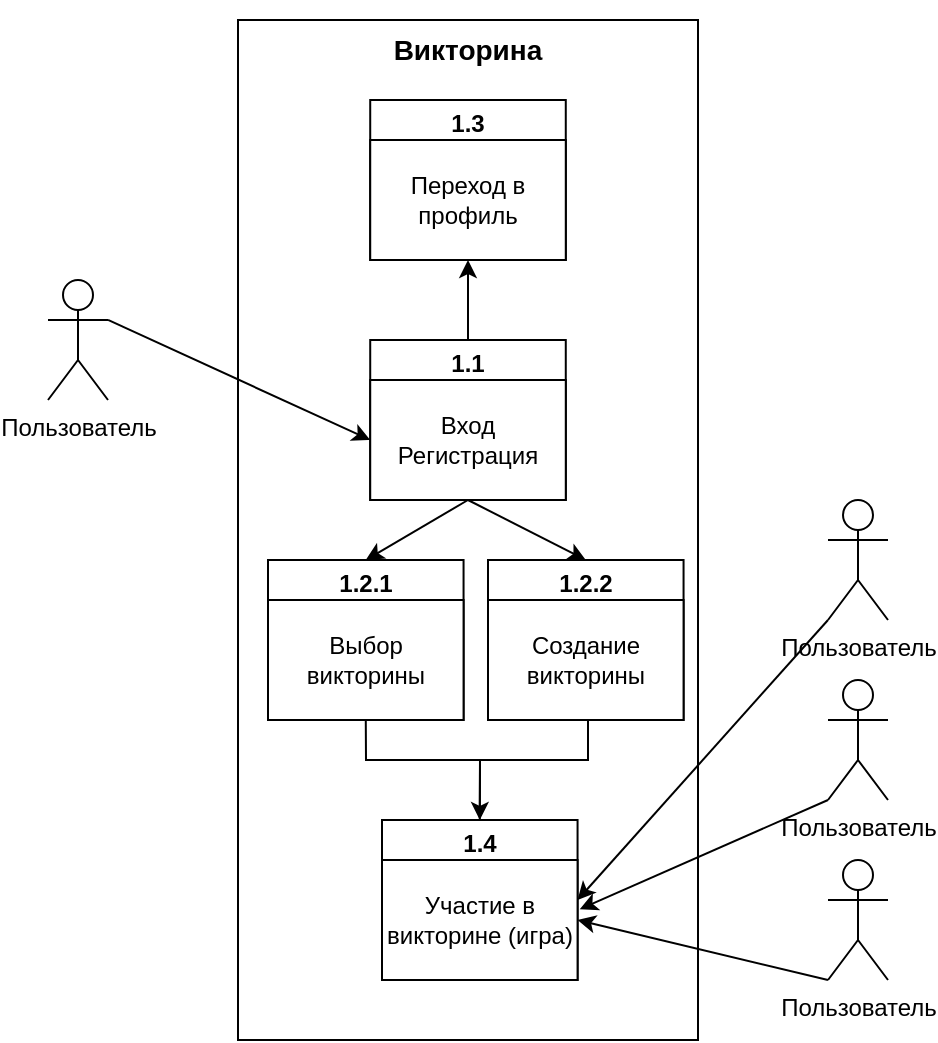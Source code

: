 <mxfile version="24.7.14">
  <diagram name="Страница — 1" id="78nZSFmRqMDrysT5pKTU">
    <mxGraphModel dx="1195" dy="633" grid="1" gridSize="10" guides="1" tooltips="1" connect="1" arrows="1" fold="1" page="1" pageScale="1" pageWidth="827" pageHeight="1169" math="0" shadow="0">
      <root>
        <mxCell id="0" />
        <mxCell id="1" parent="0" />
        <mxCell id="ByjE5-4QtvyAvpfj3Tbz-1" value="Пользователь" style="shape=umlActor;verticalLabelPosition=bottom;verticalAlign=top;html=1;outlineConnect=0;" vertex="1" parent="1">
          <mxGeometry x="170" y="300" width="30" height="60" as="geometry" />
        </mxCell>
        <mxCell id="ByjE5-4QtvyAvpfj3Tbz-2" value="" style="rounded=0;whiteSpace=wrap;html=1;" vertex="1" parent="1">
          <mxGeometry x="265" y="170" width="230" height="510" as="geometry" />
        </mxCell>
        <mxCell id="ByjE5-4QtvyAvpfj3Tbz-3" value="&lt;b&gt;&lt;font style=&quot;font-size: 14px;&quot;&gt;Викторина&lt;/font&gt;&lt;/b&gt;" style="text;html=1;align=center;verticalAlign=middle;whiteSpace=wrap;rounded=0;fillColor=none;absoluteArcSize=0;noLabel=0;portConstraintRotation=0;fixDash=0;dropTarget=0;resizeWidth=0;" vertex="1" parent="1">
          <mxGeometry x="337" y="160" width="86" height="50" as="geometry" />
        </mxCell>
        <mxCell id="ByjE5-4QtvyAvpfj3Tbz-5" value="1.1" style="swimlane;whiteSpace=wrap;html=1;" vertex="1" parent="1">
          <mxGeometry x="331.11" y="330" width="97.78" height="80" as="geometry" />
        </mxCell>
        <mxCell id="ByjE5-4QtvyAvpfj3Tbz-7" value="Вход&lt;br&gt;Регистрация" style="whiteSpace=wrap;html=1;" vertex="1" parent="ByjE5-4QtvyAvpfj3Tbz-5">
          <mxGeometry y="20" width="97.78" height="60" as="geometry" />
        </mxCell>
        <mxCell id="ByjE5-4QtvyAvpfj3Tbz-14" value="" style="endArrow=classic;html=1;rounded=0;exitX=1;exitY=0.333;exitDx=0;exitDy=0;exitPerimeter=0;entryX=0;entryY=0.5;entryDx=0;entryDy=0;" edge="1" parent="1" source="ByjE5-4QtvyAvpfj3Tbz-1" target="ByjE5-4QtvyAvpfj3Tbz-7">
          <mxGeometry width="50" height="50" relative="1" as="geometry">
            <mxPoint x="160" y="390" as="sourcePoint" />
            <mxPoint x="210" y="340" as="targetPoint" />
          </mxGeometry>
        </mxCell>
        <mxCell id="ByjE5-4QtvyAvpfj3Tbz-16" value="1.2.1" style="swimlane;whiteSpace=wrap;html=1;" vertex="1" parent="1">
          <mxGeometry x="280" y="440" width="97.78" height="80" as="geometry" />
        </mxCell>
        <mxCell id="ByjE5-4QtvyAvpfj3Tbz-17" value="Выбор викторины" style="whiteSpace=wrap;html=1;" vertex="1" parent="ByjE5-4QtvyAvpfj3Tbz-16">
          <mxGeometry y="20" width="97.78" height="60" as="geometry" />
        </mxCell>
        <mxCell id="ByjE5-4QtvyAvpfj3Tbz-18" value="1.2.2" style="swimlane;whiteSpace=wrap;html=1;" vertex="1" parent="1">
          <mxGeometry x="390" y="440" width="97.78" height="80" as="geometry" />
        </mxCell>
        <mxCell id="ByjE5-4QtvyAvpfj3Tbz-19" value="Создание викторины" style="whiteSpace=wrap;html=1;" vertex="1" parent="ByjE5-4QtvyAvpfj3Tbz-18">
          <mxGeometry y="20" width="97.78" height="60" as="geometry" />
        </mxCell>
        <mxCell id="ByjE5-4QtvyAvpfj3Tbz-20" value="1.3" style="swimlane;whiteSpace=wrap;html=1;" vertex="1" parent="1">
          <mxGeometry x="331.11" y="210" width="97.78" height="80" as="geometry" />
        </mxCell>
        <mxCell id="ByjE5-4QtvyAvpfj3Tbz-21" value="Переход в профиль" style="whiteSpace=wrap;html=1;" vertex="1" parent="ByjE5-4QtvyAvpfj3Tbz-20">
          <mxGeometry y="20" width="97.78" height="60" as="geometry" />
        </mxCell>
        <mxCell id="ByjE5-4QtvyAvpfj3Tbz-22" value="" style="endArrow=classic;html=1;rounded=0;exitX=0.5;exitY=1;exitDx=0;exitDy=0;entryX=0.5;entryY=0;entryDx=0;entryDy=0;" edge="1" parent="1" source="ByjE5-4QtvyAvpfj3Tbz-5" target="ByjE5-4QtvyAvpfj3Tbz-16">
          <mxGeometry width="50" height="50" relative="1" as="geometry">
            <mxPoint x="560" y="410" as="sourcePoint" />
            <mxPoint x="610" y="360" as="targetPoint" />
          </mxGeometry>
        </mxCell>
        <mxCell id="ByjE5-4QtvyAvpfj3Tbz-23" value="" style="endArrow=classic;html=1;rounded=0;exitX=0.5;exitY=1;exitDx=0;exitDy=0;entryX=0.5;entryY=0;entryDx=0;entryDy=0;" edge="1" parent="1" source="ByjE5-4QtvyAvpfj3Tbz-7" target="ByjE5-4QtvyAvpfj3Tbz-18">
          <mxGeometry width="50" height="50" relative="1" as="geometry">
            <mxPoint x="550" y="440" as="sourcePoint" />
            <mxPoint x="600" y="390" as="targetPoint" />
          </mxGeometry>
        </mxCell>
        <mxCell id="ByjE5-4QtvyAvpfj3Tbz-25" value="" style="endArrow=classic;html=1;rounded=0;exitX=0.5;exitY=0;exitDx=0;exitDy=0;entryX=0.5;entryY=1;entryDx=0;entryDy=0;" edge="1" parent="1" source="ByjE5-4QtvyAvpfj3Tbz-5" target="ByjE5-4QtvyAvpfj3Tbz-20">
          <mxGeometry width="50" height="50" relative="1" as="geometry">
            <mxPoint x="740" y="360" as="sourcePoint" />
            <mxPoint x="790" y="310" as="targetPoint" />
          </mxGeometry>
        </mxCell>
        <mxCell id="ByjE5-4QtvyAvpfj3Tbz-27" value="1.4" style="swimlane;whiteSpace=wrap;html=1;" vertex="1" parent="1">
          <mxGeometry x="337" y="570" width="97.78" height="80" as="geometry" />
        </mxCell>
        <mxCell id="ByjE5-4QtvyAvpfj3Tbz-28" value="Участие в викторине (игра)" style="whiteSpace=wrap;html=1;" vertex="1" parent="ByjE5-4QtvyAvpfj3Tbz-27">
          <mxGeometry y="20" width="97.78" height="60" as="geometry" />
        </mxCell>
        <mxCell id="ByjE5-4QtvyAvpfj3Tbz-31" value="Пользователь" style="shape=umlActor;verticalLabelPosition=bottom;verticalAlign=top;html=1;outlineConnect=0;" vertex="1" parent="1">
          <mxGeometry x="560" y="410" width="30" height="60" as="geometry" />
        </mxCell>
        <mxCell id="ByjE5-4QtvyAvpfj3Tbz-32" value="Пользователь" style="shape=umlActor;verticalLabelPosition=bottom;verticalAlign=top;html=1;outlineConnect=0;" vertex="1" parent="1">
          <mxGeometry x="560" y="500" width="30" height="60" as="geometry" />
        </mxCell>
        <mxCell id="ByjE5-4QtvyAvpfj3Tbz-34" value="Пользователь" style="shape=umlActor;verticalLabelPosition=bottom;verticalAlign=top;html=1;outlineConnect=0;" vertex="1" parent="1">
          <mxGeometry x="560" y="590" width="30" height="60" as="geometry" />
        </mxCell>
        <mxCell id="ByjE5-4QtvyAvpfj3Tbz-35" value="" style="endArrow=classic;html=1;rounded=0;exitX=0.5;exitY=1;exitDx=0;exitDy=0;entryX=0.5;entryY=0;entryDx=0;entryDy=0;" edge="1" parent="1" source="ByjE5-4QtvyAvpfj3Tbz-17" target="ByjE5-4QtvyAvpfj3Tbz-27">
          <mxGeometry width="50" height="50" relative="1" as="geometry">
            <mxPoint x="500" y="580" as="sourcePoint" />
            <mxPoint x="550" y="530" as="targetPoint" />
            <Array as="points">
              <mxPoint x="329" y="540" />
              <mxPoint x="386" y="540" />
            </Array>
          </mxGeometry>
        </mxCell>
        <mxCell id="ByjE5-4QtvyAvpfj3Tbz-36" value="" style="endArrow=none;html=1;rounded=0;exitX=0.5;exitY=0;exitDx=0;exitDy=0;" edge="1" parent="1" source="ByjE5-4QtvyAvpfj3Tbz-27">
          <mxGeometry width="50" height="50" relative="1" as="geometry">
            <mxPoint x="390" y="540" as="sourcePoint" />
            <mxPoint x="440" y="520" as="targetPoint" />
            <Array as="points">
              <mxPoint x="386" y="540" />
              <mxPoint x="440" y="540" />
            </Array>
          </mxGeometry>
        </mxCell>
        <mxCell id="ByjE5-4QtvyAvpfj3Tbz-37" value="" style="endArrow=classic;html=1;rounded=0;exitX=0;exitY=1;exitDx=0;exitDy=0;exitPerimeter=0;entryX=1;entryY=0.5;entryDx=0;entryDy=0;" edge="1" parent="1" source="ByjE5-4QtvyAvpfj3Tbz-31" target="ByjE5-4QtvyAvpfj3Tbz-27">
          <mxGeometry width="50" height="50" relative="1" as="geometry">
            <mxPoint x="530" y="580" as="sourcePoint" />
            <mxPoint x="580" y="530" as="targetPoint" />
          </mxGeometry>
        </mxCell>
        <mxCell id="ByjE5-4QtvyAvpfj3Tbz-38" value="" style="endArrow=classic;html=1;rounded=0;exitX=0;exitY=1;exitDx=0;exitDy=0;exitPerimeter=0;entryX=1.011;entryY=0.41;entryDx=0;entryDy=0;entryPerimeter=0;" edge="1" parent="1" source="ByjE5-4QtvyAvpfj3Tbz-32" target="ByjE5-4QtvyAvpfj3Tbz-28">
          <mxGeometry width="50" height="50" relative="1" as="geometry">
            <mxPoint x="560" y="560" as="sourcePoint" />
            <mxPoint x="610" y="510" as="targetPoint" />
          </mxGeometry>
        </mxCell>
        <mxCell id="ByjE5-4QtvyAvpfj3Tbz-39" value="" style="endArrow=classic;html=1;rounded=0;exitX=0;exitY=1;exitDx=0;exitDy=0;exitPerimeter=0;entryX=1;entryY=0.5;entryDx=0;entryDy=0;" edge="1" parent="1" source="ByjE5-4QtvyAvpfj3Tbz-34" target="ByjE5-4QtvyAvpfj3Tbz-28">
          <mxGeometry width="50" height="50" relative="1" as="geometry">
            <mxPoint x="580" y="730" as="sourcePoint" />
            <mxPoint x="630" y="680" as="targetPoint" />
          </mxGeometry>
        </mxCell>
      </root>
    </mxGraphModel>
  </diagram>
</mxfile>
